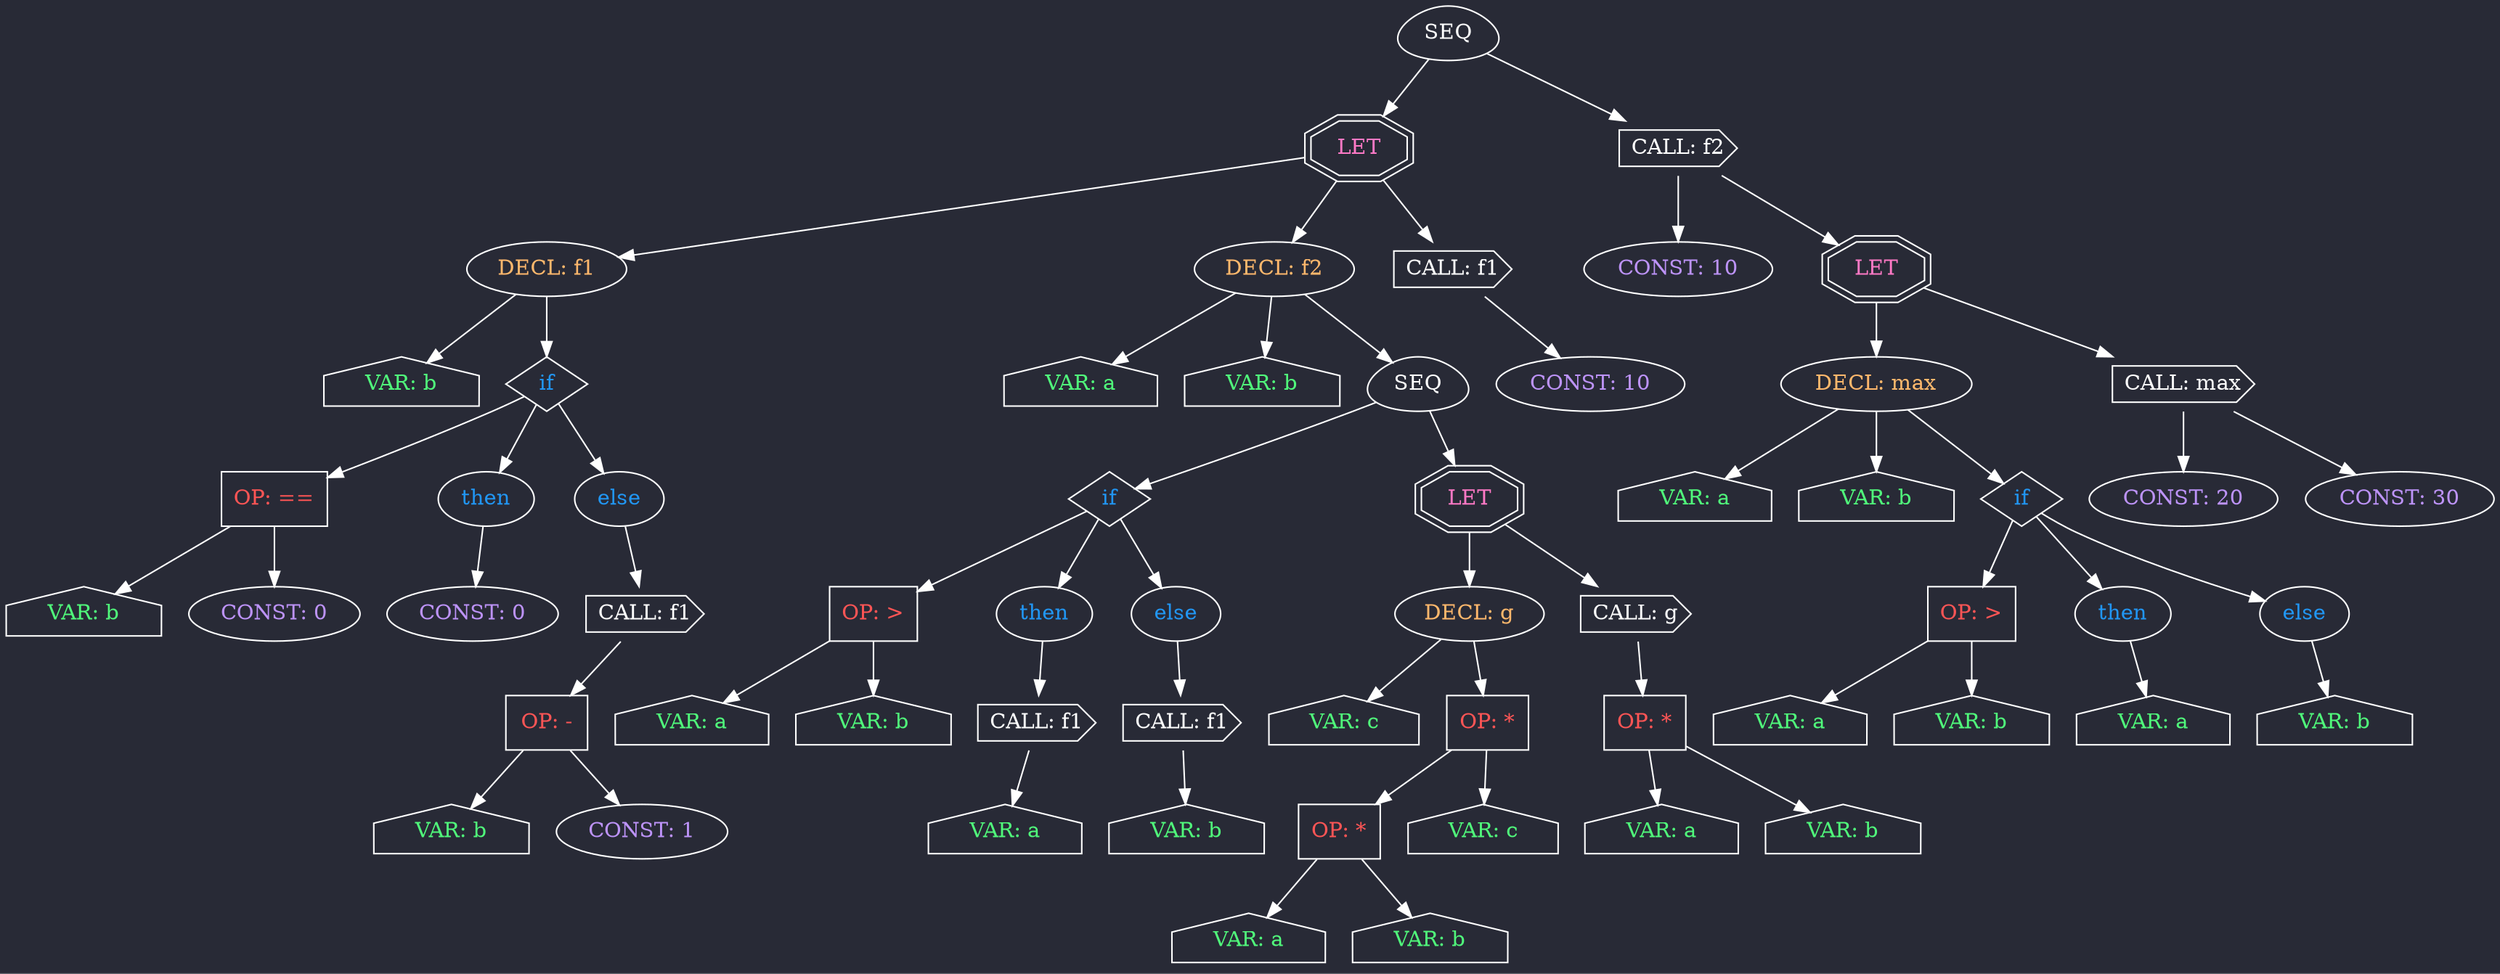 // Parse-Tree
digraph "Parse-Tree" {
	bgcolor="#282a36"
	node [color=white fontcolor=white]
	edge [color=white fontcolor=white]
	node_73 [label=SEQ shape=egg]
	node_57 [label=LET fontcolor="#ff79c6" shape=doubleoctagon]
	node_30 [label="DECL: f1" fontcolor="#ffb86c"]
	node_20 [label="VAR: b" fontcolor="#50fa7b" shape=house]
	node_30 -> node_20
	node_29 [label=if fontcolor="#2196f3" shape=diamond]
	node_23 [label="OP: ==" fontcolor="#ff5555" shape=rect]
	node_21 [label="VAR: b" fontcolor="#50fa7b" shape=house]
	node_23 -> node_21
	node_22 [label="CONST: 0" fontcolor="#bd93f9"]
	node_23 -> node_22
	node_29t [label=then fontcolor="#2196f3"]
	node_29e [label=else fontcolor="#2196f3"]
	node_29 -> node_23
	node_29 -> node_29t
	node_29 -> node_29e
	node_24 [label="CONST: 0" fontcolor="#bd93f9"]
	node_29t -> node_24
	node_28 [label="CALL: f1" shape=cds]
	node_27 [label="OP: -" fontcolor="#ff5555" shape=rect]
	node_25 [label="VAR: b" fontcolor="#50fa7b" shape=house]
	node_27 -> node_25
	node_26 [label="CONST: 1" fontcolor="#bd93f9"]
	node_27 -> node_26
	node_28 -> node_27
	node_29e -> node_28
	node_30 -> node_29
	node_57 -> node_30
	node_54 [label="DECL: f2" fontcolor="#ffb86c"]
	node_31 [label="VAR: a" fontcolor="#50fa7b" shape=house]
	node_54 -> node_31
	node_32 [label="VAR: b" fontcolor="#50fa7b" shape=house]
	node_54 -> node_32
	node_53 [label=SEQ shape=egg]
	node_40 [label=if fontcolor="#2196f3" shape=diamond]
	node_35 [label="OP: >" fontcolor="#ff5555" shape=rect]
	node_33 [label="VAR: a" fontcolor="#50fa7b" shape=house]
	node_35 -> node_33
	node_34 [label="VAR: b" fontcolor="#50fa7b" shape=house]
	node_35 -> node_34
	node_40t [label=then fontcolor="#2196f3"]
	node_40e [label=else fontcolor="#2196f3"]
	node_40 -> node_35
	node_40 -> node_40t
	node_40 -> node_40e
	node_37 [label="CALL: f1" shape=cds]
	node_36 [label="VAR: a" fontcolor="#50fa7b" shape=house]
	node_37 -> node_36
	node_40t -> node_37
	node_39 [label="CALL: f1" shape=cds]
	node_38 [label="VAR: b" fontcolor="#50fa7b" shape=house]
	node_39 -> node_38
	node_40e -> node_39
	node_53 -> node_40
	node_52 [label=LET fontcolor="#ff79c6" shape=doubleoctagon]
	node_47 [label="DECL: g" fontcolor="#ffb86c"]
	node_41 [label="VAR: c" fontcolor="#50fa7b" shape=house]
	node_47 -> node_41
	node_46 [label="OP: *" fontcolor="#ff5555" shape=rect]
	node_44 [label="OP: *" fontcolor="#ff5555" shape=rect]
	node_42 [label="VAR: a" fontcolor="#50fa7b" shape=house]
	node_44 -> node_42
	node_43 [label="VAR: b" fontcolor="#50fa7b" shape=house]
	node_44 -> node_43
	node_46 -> node_44
	node_45 [label="VAR: c" fontcolor="#50fa7b" shape=house]
	node_46 -> node_45
	node_47 -> node_46
	node_52 -> node_47
	node_51 [label="CALL: g" shape=cds]
	node_50 [label="OP: *" fontcolor="#ff5555" shape=rect]
	node_48 [label="VAR: a" fontcolor="#50fa7b" shape=house]
	node_50 -> node_48
	node_49 [label="VAR: b" fontcolor="#50fa7b" shape=house]
	node_50 -> node_49
	node_51 -> node_50
	node_52 -> node_51
	node_53 -> node_52
	node_54 -> node_53
	node_57 -> node_54
	node_56 [label="CALL: f1" shape=cds]
	node_55 [label="CONST: 10" fontcolor="#bd93f9"]
	node_56 -> node_55
	node_57 -> node_56
	node_73 -> node_57
	node_72 [label="CALL: f2" shape=cds]
	node_58 [label="CONST: 10" fontcolor="#bd93f9"]
	node_72 -> node_58
	node_71 [label=LET fontcolor="#ff79c6" shape=doubleoctagon]
	node_67 [label="DECL: max" fontcolor="#ffb86c"]
	node_59 [label="VAR: a" fontcolor="#50fa7b" shape=house]
	node_67 -> node_59
	node_60 [label="VAR: b" fontcolor="#50fa7b" shape=house]
	node_67 -> node_60
	node_66 [label=if fontcolor="#2196f3" shape=diamond]
	node_63 [label="OP: >" fontcolor="#ff5555" shape=rect]
	node_61 [label="VAR: a" fontcolor="#50fa7b" shape=house]
	node_63 -> node_61
	node_62 [label="VAR: b" fontcolor="#50fa7b" shape=house]
	node_63 -> node_62
	node_66t [label=then fontcolor="#2196f3"]
	node_66e [label=else fontcolor="#2196f3"]
	node_66 -> node_63
	node_66 -> node_66t
	node_66 -> node_66e
	node_64 [label="VAR: a" fontcolor="#50fa7b" shape=house]
	node_66t -> node_64
	node_65 [label="VAR: b" fontcolor="#50fa7b" shape=house]
	node_66e -> node_65
	node_67 -> node_66
	node_71 -> node_67
	node_70 [label="CALL: max" shape=cds]
	node_68 [label="CONST: 20" fontcolor="#bd93f9"]
	node_70 -> node_68
	node_69 [label="CONST: 30" fontcolor="#bd93f9"]
	node_70 -> node_69
	node_71 -> node_70
	node_72 -> node_71
	node_73 -> node_72
}
